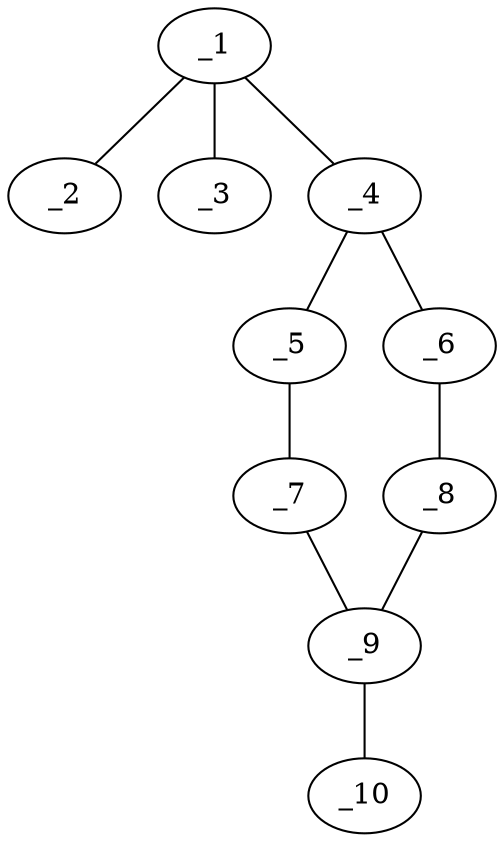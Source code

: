 graph molid130895 {
	_1	 [charge=1,
		chem=4,
		symbol="N  ",
		x="2.866",
		y="1.75"];
	_2	 [charge="-1",
		chem=2,
		symbol="O  ",
		x="3.7321",
		y="2.25"];
	_1 -- _2	 [valence=1];
	_3	 [charge=0,
		chem=2,
		symbol="O  ",
		x=2,
		y="2.25"];
	_1 -- _3	 [valence=2];
	_4	 [charge=0,
		chem=1,
		symbol="C  ",
		x="2.866",
		y="0.75"];
	_1 -- _4	 [valence=1];
	_5	 [charge=0,
		chem=1,
		symbol="C  ",
		x=2,
		y="0.25"];
	_4 -- _5	 [valence=2];
	_6	 [charge=0,
		chem=1,
		symbol="C  ",
		x="3.7321",
		y="0.25"];
	_4 -- _6	 [valence=1];
	_7	 [charge=0,
		chem=1,
		symbol="C  ",
		x=2,
		y="-0.75"];
	_5 -- _7	 [valence=1];
	_8	 [charge=0,
		chem=1,
		symbol="C  ",
		x="3.7321",
		y="-0.75"];
	_6 -- _8	 [valence=2];
	_9	 [charge=1,
		chem=4,
		symbol="N  ",
		x="2.866",
		y="-1.25"];
	_7 -- _9	 [valence=2];
	_8 -- _9	 [valence=1];
	_10	 [charge="-1",
		chem=2,
		symbol="O  ",
		x="2.866",
		y="-2.25"];
	_9 -- _10	 [valence=1];
}

